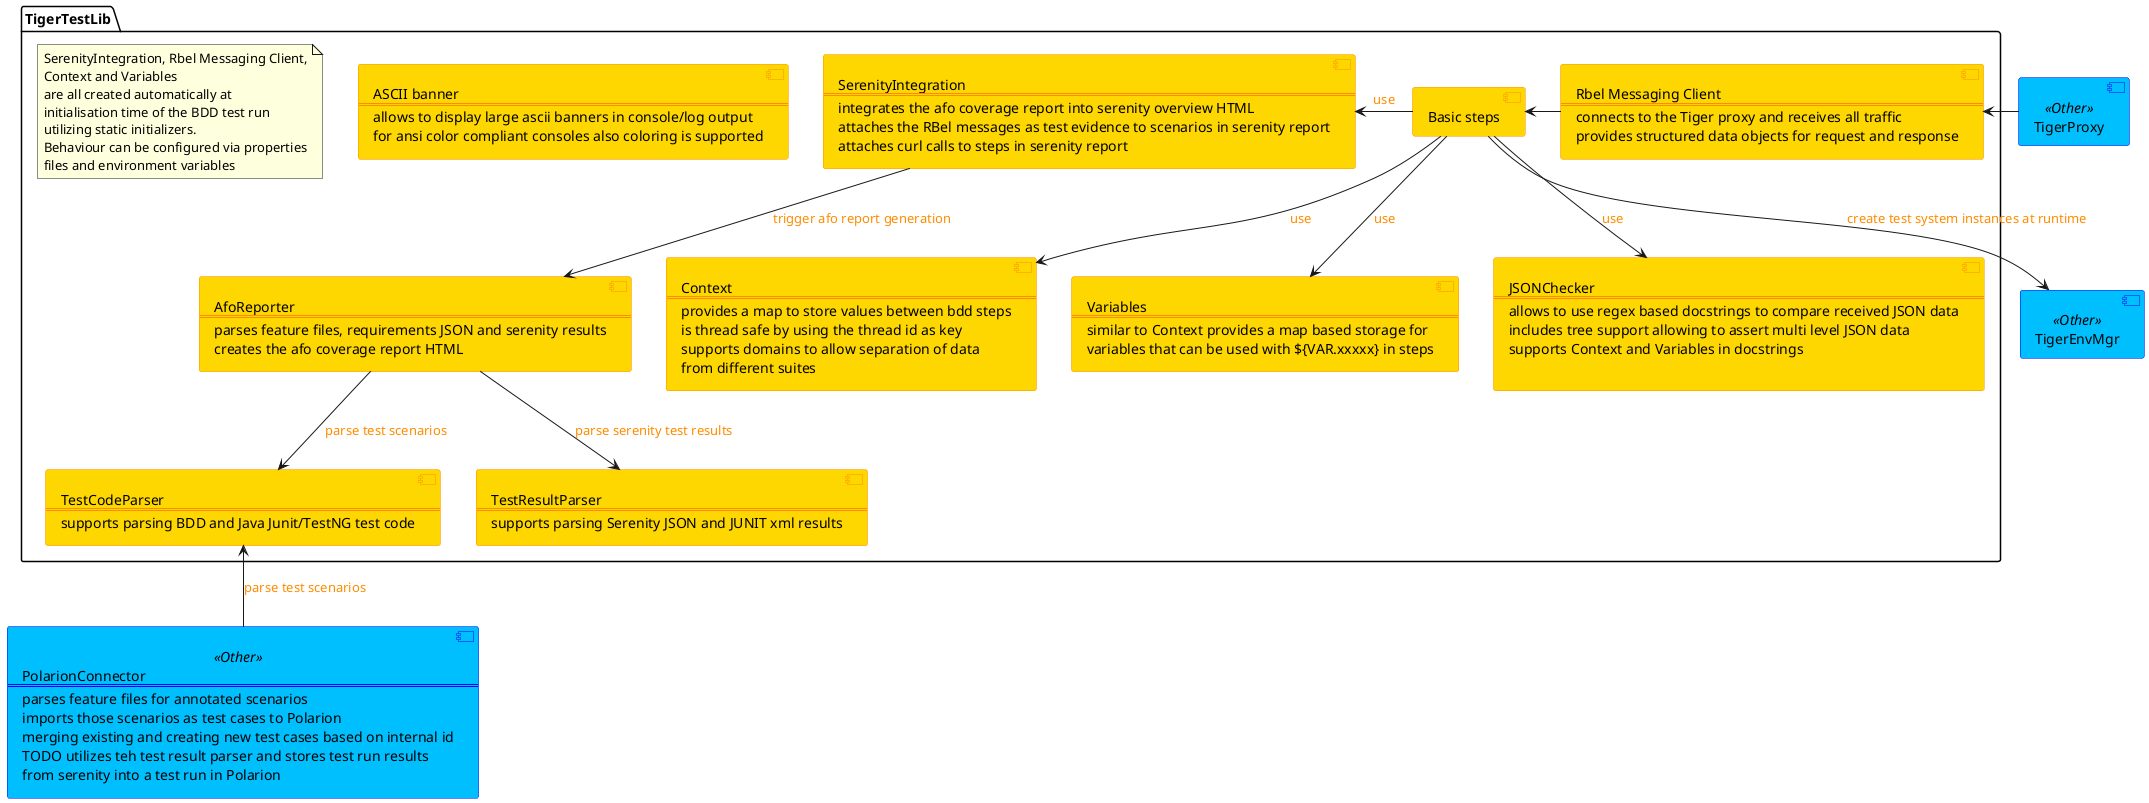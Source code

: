 @startuml
skinparam component {
    BackgroundColor Gold
    BorderColor DarkOrange
    BackgroundColor<<External>> LightGray
    BorderColor<<External>> Blue
    BackgroundColor<<Idp>> LightGreen
    BorderColor<<Idp>> Green
    BackgroundColor<<Other>> DeepSkyBlue
    BorderColor<<Other>> Blue
    BackgroundColor<<NextRelease>> LightGray
    FontColor<<NextRelease>> Gray
    BorderColor<<NextRelease>> Gray
    ArrowColor<<HTTP>> DodgerBlue
    FontColor<<HTTP>> Gray
    ArrowFontColor DarkOrange
    ArrowThickness 1
}

skinparam interface {
    BorderColor<<HTTP>> DodgerBlue
}

    component TigerProxy as tp <<Other>>
    component TigerEnvMgr as tem <<Other>>
    component polc <<Other>> [PolarionConnector
      ===
      parses feature files for annotated scenarios
      imports those scenarios as test cases to Polarion
      merging existing and creating new test cases based on internal id
      TODO utilizes teh test result parser and stores test run results
      from serenity into a test run in Polarion
    ]

    package TigerTestLib {
      component "Basic steps" as bs
      component jsonchck [JSONChecker
        ===
        allows to use regex based docstrings to compare received JSON data
        includes tree support allowing to assert multi level JSON data
        supports Context and Variables in docstrings

      ]
      component ctxt [Context
        ===
        provides a map to store values between bdd steps
        is thread safe by using the thread id as key
        supports domains to allow separation of data
        from different suites
      ]
      component var [Variables
        ===
        similar to Context provides a map based storage for
        variables that can be used with ${VAR.xxxxx} in steps
      ]
      component rbelcli [Rbel Messaging Client
        ===
        connects to the Tiger proxy and receives all traffic
        provides structured data objects for request and response
      ]
      component aforep [AfoReporter
        ===
        parses feature files, requirements JSON and serenity results
        creates the afo coverage report HTML
      ]
      component codepars [TestCodeParser
        ===
        supports parsing BDD and Java Junit/TestNG test code
      ]
      component resparse [TestResultParser
        ===
        supports parsing Serenity JSON and JUNIT xml results
      ]
      component serint [SerenityIntegration
        ===
        integrates the afo coverage report into serenity overview HTML
        attaches the RBel messages as test evidence to scenarios in serenity report
        attaches curl calls to steps in serenity report
      ]
      component banner [ASCII banner
        ===
        allows to display large ascii banners in console/log output
        for ansi color compliant consoles also coloring is supported
      ]

          note as n1
            SerenityIntegration, Rbel Messaging Client,
            Context and Variables
            are all created automatically at
            initialisation time of the BDD test run
            utilizing static initializers.
            Behaviour can be configured via properties
            files and environment variables
          end note


    }

    aforep -down-> codepars : parse test scenarios
    aforep -down-> resparse : parse serenity test results

    polc -up-> codepars : parse test scenarios

    serint -down-> aforep : trigger afo report generation

    bs -down-> ctxt : use
    bs -down-> var : use
    bs -down-> jsonchck : use
    bs -left-> serint : use

    bs -down-> tem : create test system instances at runtime

    bs <-right- rbelcli
    tp -left-> rbelcli

@enduml